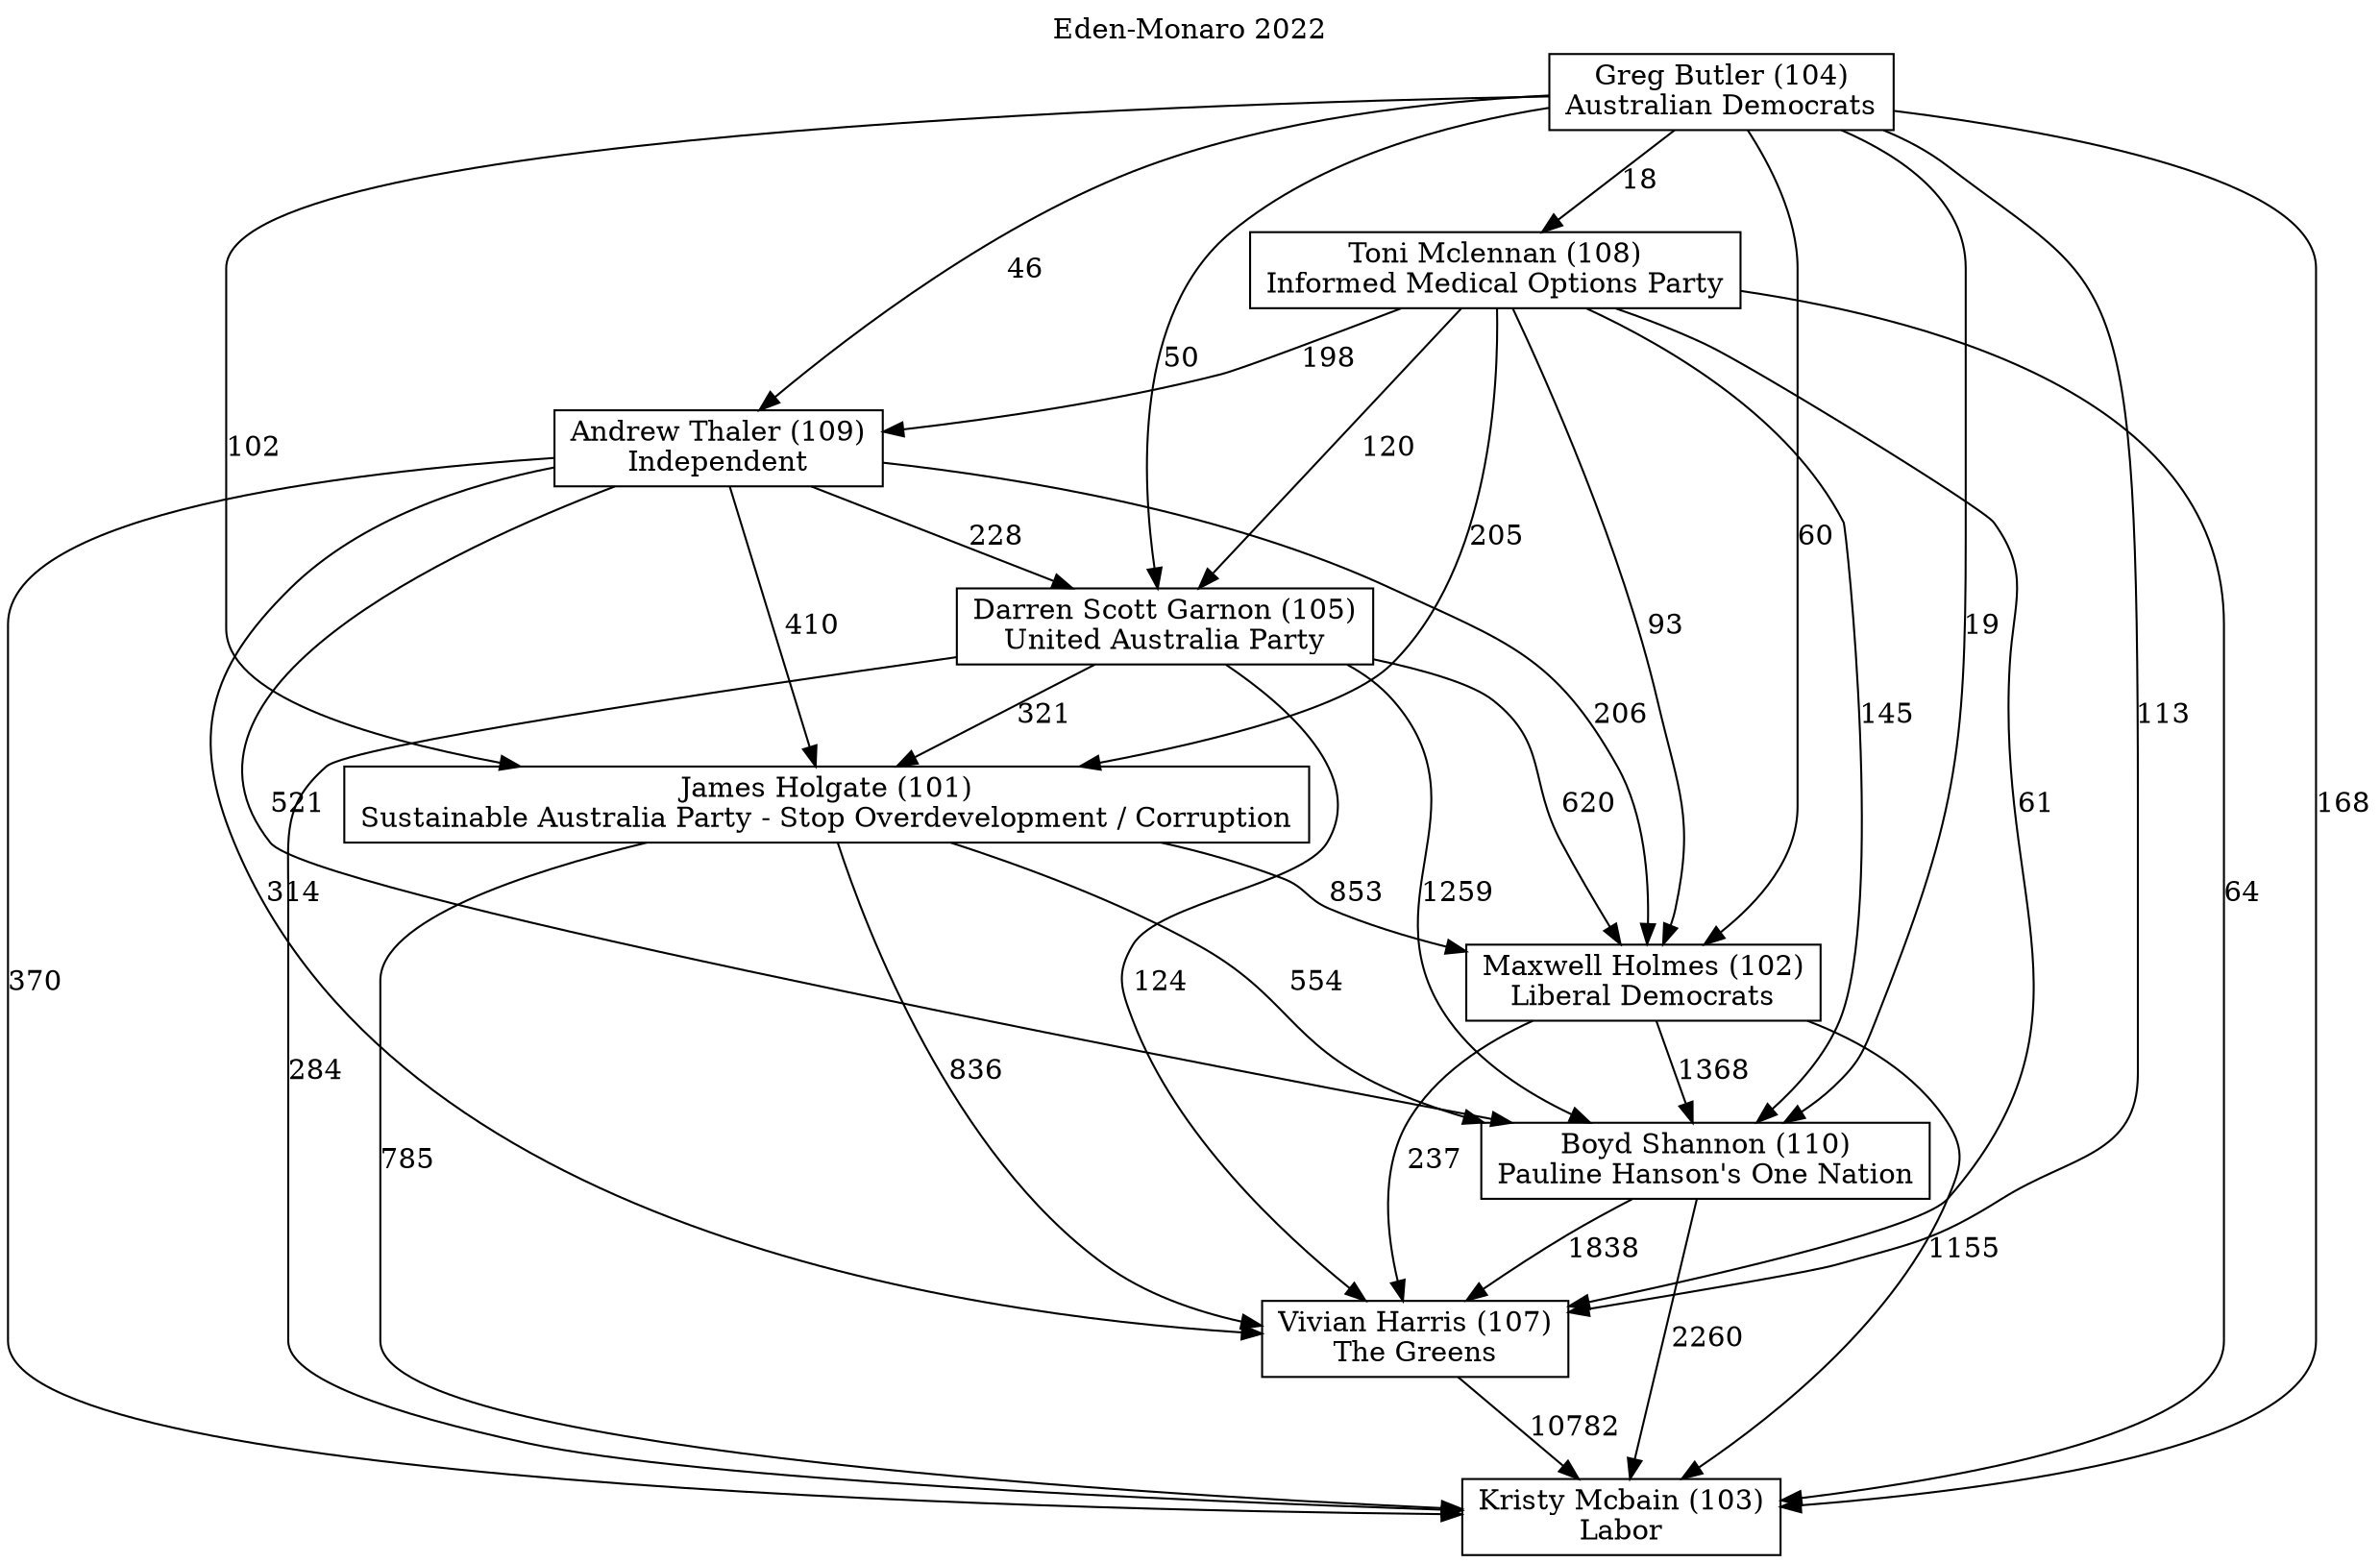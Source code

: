 // House preference flow
digraph "Kristy Mcbain (103)_Eden-Monaro_2022" {
	graph [label="Eden-Monaro 2022" labelloc=t mclimit=10]
	node [shape=box]
	"Kristy Mcbain (103)" [label="Kristy Mcbain (103)
Labor"]
	"James Holgate (101)" [label="James Holgate (101)
Sustainable Australia Party - Stop Overdevelopment / Corruption"]
	"Boyd Shannon (110)" [label="Boyd Shannon (110)
Pauline Hanson's One Nation"]
	"Vivian Harris (107)" [label="Vivian Harris (107)
The Greens"]
	"Darren Scott Garnon (105)" [label="Darren Scott Garnon (105)
United Australia Party"]
	"Maxwell Holmes (102)" [label="Maxwell Holmes (102)
Liberal Democrats"]
	"Andrew Thaler (109)" [label="Andrew Thaler (109)
Independent"]
	"Greg Butler (104)" [label="Greg Butler (104)
Australian Democrats"]
	"Toni Mclennan (108)" [label="Toni Mclennan (108)
Informed Medical Options Party"]
	"Vivian Harris (107)" -> "Kristy Mcbain (103)" [label=10782]
	"Maxwell Holmes (102)" -> "Kristy Mcbain (103)" [label=1155]
	"Boyd Shannon (110)" -> "Kristy Mcbain (103)" [label=2260]
	"Darren Scott Garnon (105)" -> "James Holgate (101)" [label=321]
	"James Holgate (101)" -> "Vivian Harris (107)" [label=836]
	"Greg Butler (104)" -> "Vivian Harris (107)" [label=113]
	"Greg Butler (104)" -> "Toni Mclennan (108)" [label=18]
	"Andrew Thaler (109)" -> "Vivian Harris (107)" [label=314]
	"James Holgate (101)" -> "Maxwell Holmes (102)" [label=853]
	"Toni Mclennan (108)" -> "Kristy Mcbain (103)" [label=64]
	"Toni Mclennan (108)" -> "Darren Scott Garnon (105)" [label=120]
	"Toni Mclennan (108)" -> "Vivian Harris (107)" [label=61]
	"Greg Butler (104)" -> "Kristy Mcbain (103)" [label=168]
	"Greg Butler (104)" -> "Boyd Shannon (110)" [label=19]
	"Greg Butler (104)" -> "Maxwell Holmes (102)" [label=60]
	"Darren Scott Garnon (105)" -> "Boyd Shannon (110)" [label=1259]
	"Greg Butler (104)" -> "Darren Scott Garnon (105)" [label=50]
	"Andrew Thaler (109)" -> "James Holgate (101)" [label=410]
	"Maxwell Holmes (102)" -> "Boyd Shannon (110)" [label=1368]
	"Andrew Thaler (109)" -> "Darren Scott Garnon (105)" [label=228]
	"Andrew Thaler (109)" -> "Maxwell Holmes (102)" [label=206]
	"Toni Mclennan (108)" -> "Boyd Shannon (110)" [label=145]
	"Maxwell Holmes (102)" -> "Vivian Harris (107)" [label=237]
	"Darren Scott Garnon (105)" -> "Maxwell Holmes (102)" [label=620]
	"Toni Mclennan (108)" -> "James Holgate (101)" [label=205]
	"Andrew Thaler (109)" -> "Kristy Mcbain (103)" [label=370]
	"Greg Butler (104)" -> "James Holgate (101)" [label=102]
	"Toni Mclennan (108)" -> "Maxwell Holmes (102)" [label=93]
	"Andrew Thaler (109)" -> "Boyd Shannon (110)" [label=521]
	"Greg Butler (104)" -> "Andrew Thaler (109)" [label=46]
	"Toni Mclennan (108)" -> "Andrew Thaler (109)" [label=198]
	"Boyd Shannon (110)" -> "Vivian Harris (107)" [label=1838]
	"Darren Scott Garnon (105)" -> "Vivian Harris (107)" [label=124]
	"James Holgate (101)" -> "Boyd Shannon (110)" [label=554]
	"Darren Scott Garnon (105)" -> "Kristy Mcbain (103)" [label=284]
	"James Holgate (101)" -> "Kristy Mcbain (103)" [label=785]
}
